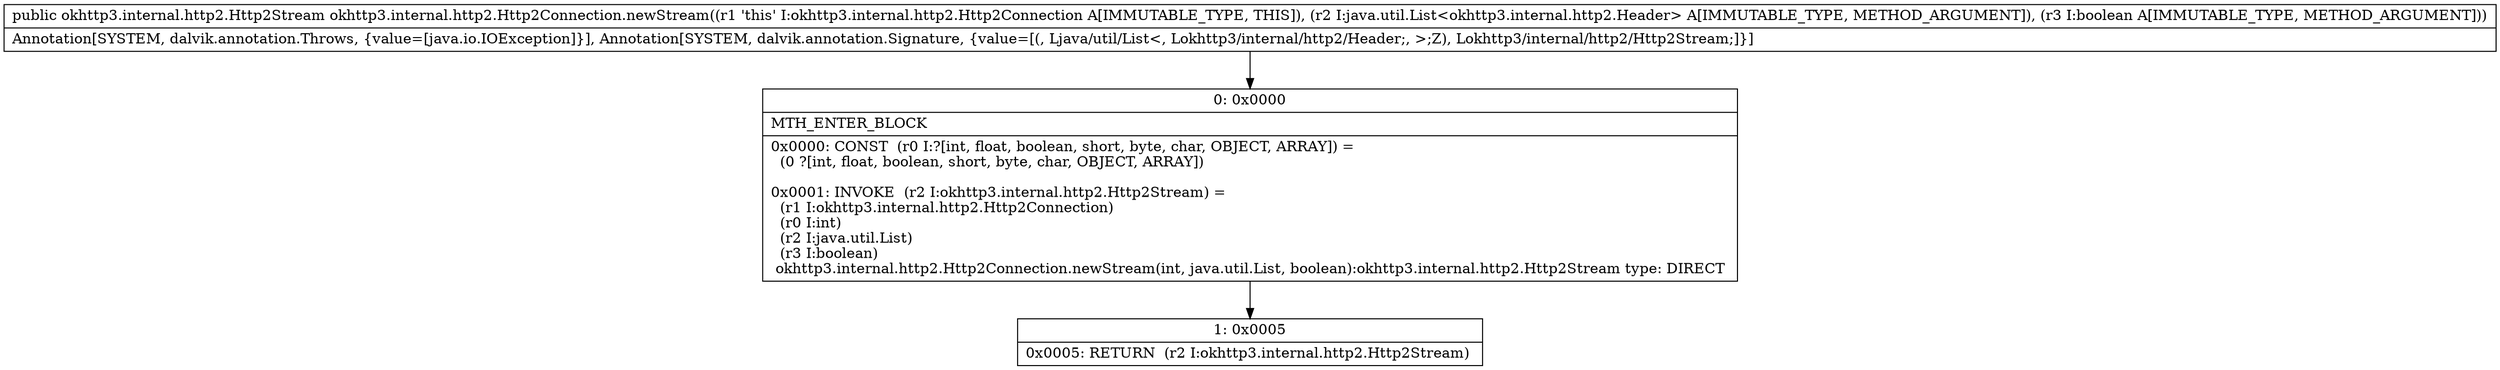 digraph "CFG forokhttp3.internal.http2.Http2Connection.newStream(Ljava\/util\/List;Z)Lokhttp3\/internal\/http2\/Http2Stream;" {
Node_0 [shape=record,label="{0\:\ 0x0000|MTH_ENTER_BLOCK\l|0x0000: CONST  (r0 I:?[int, float, boolean, short, byte, char, OBJECT, ARRAY]) = \l  (0 ?[int, float, boolean, short, byte, char, OBJECT, ARRAY])\l \l0x0001: INVOKE  (r2 I:okhttp3.internal.http2.Http2Stream) = \l  (r1 I:okhttp3.internal.http2.Http2Connection)\l  (r0 I:int)\l  (r2 I:java.util.List)\l  (r3 I:boolean)\l okhttp3.internal.http2.Http2Connection.newStream(int, java.util.List, boolean):okhttp3.internal.http2.Http2Stream type: DIRECT \l}"];
Node_1 [shape=record,label="{1\:\ 0x0005|0x0005: RETURN  (r2 I:okhttp3.internal.http2.Http2Stream) \l}"];
MethodNode[shape=record,label="{public okhttp3.internal.http2.Http2Stream okhttp3.internal.http2.Http2Connection.newStream((r1 'this' I:okhttp3.internal.http2.Http2Connection A[IMMUTABLE_TYPE, THIS]), (r2 I:java.util.List\<okhttp3.internal.http2.Header\> A[IMMUTABLE_TYPE, METHOD_ARGUMENT]), (r3 I:boolean A[IMMUTABLE_TYPE, METHOD_ARGUMENT]))  | Annotation[SYSTEM, dalvik.annotation.Throws, \{value=[java.io.IOException]\}], Annotation[SYSTEM, dalvik.annotation.Signature, \{value=[(, Ljava\/util\/List\<, Lokhttp3\/internal\/http2\/Header;, \>;Z), Lokhttp3\/internal\/http2\/Http2Stream;]\}]\l}"];
MethodNode -> Node_0;
Node_0 -> Node_1;
}

